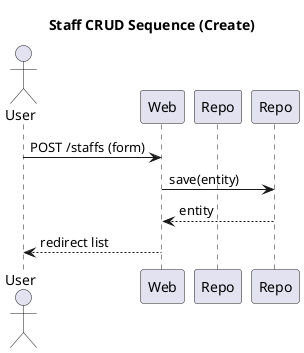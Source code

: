 
@startuml
title Staff CRUD Sequence (Create)
actor User
participant Web as StaffController
participant Repo as StaffRepo
User -> StaffController: POST /staffs (form)
StaffController -> Repo: save(entity)
Repo --> StaffController: entity
StaffController --> User: redirect list
@enduml
